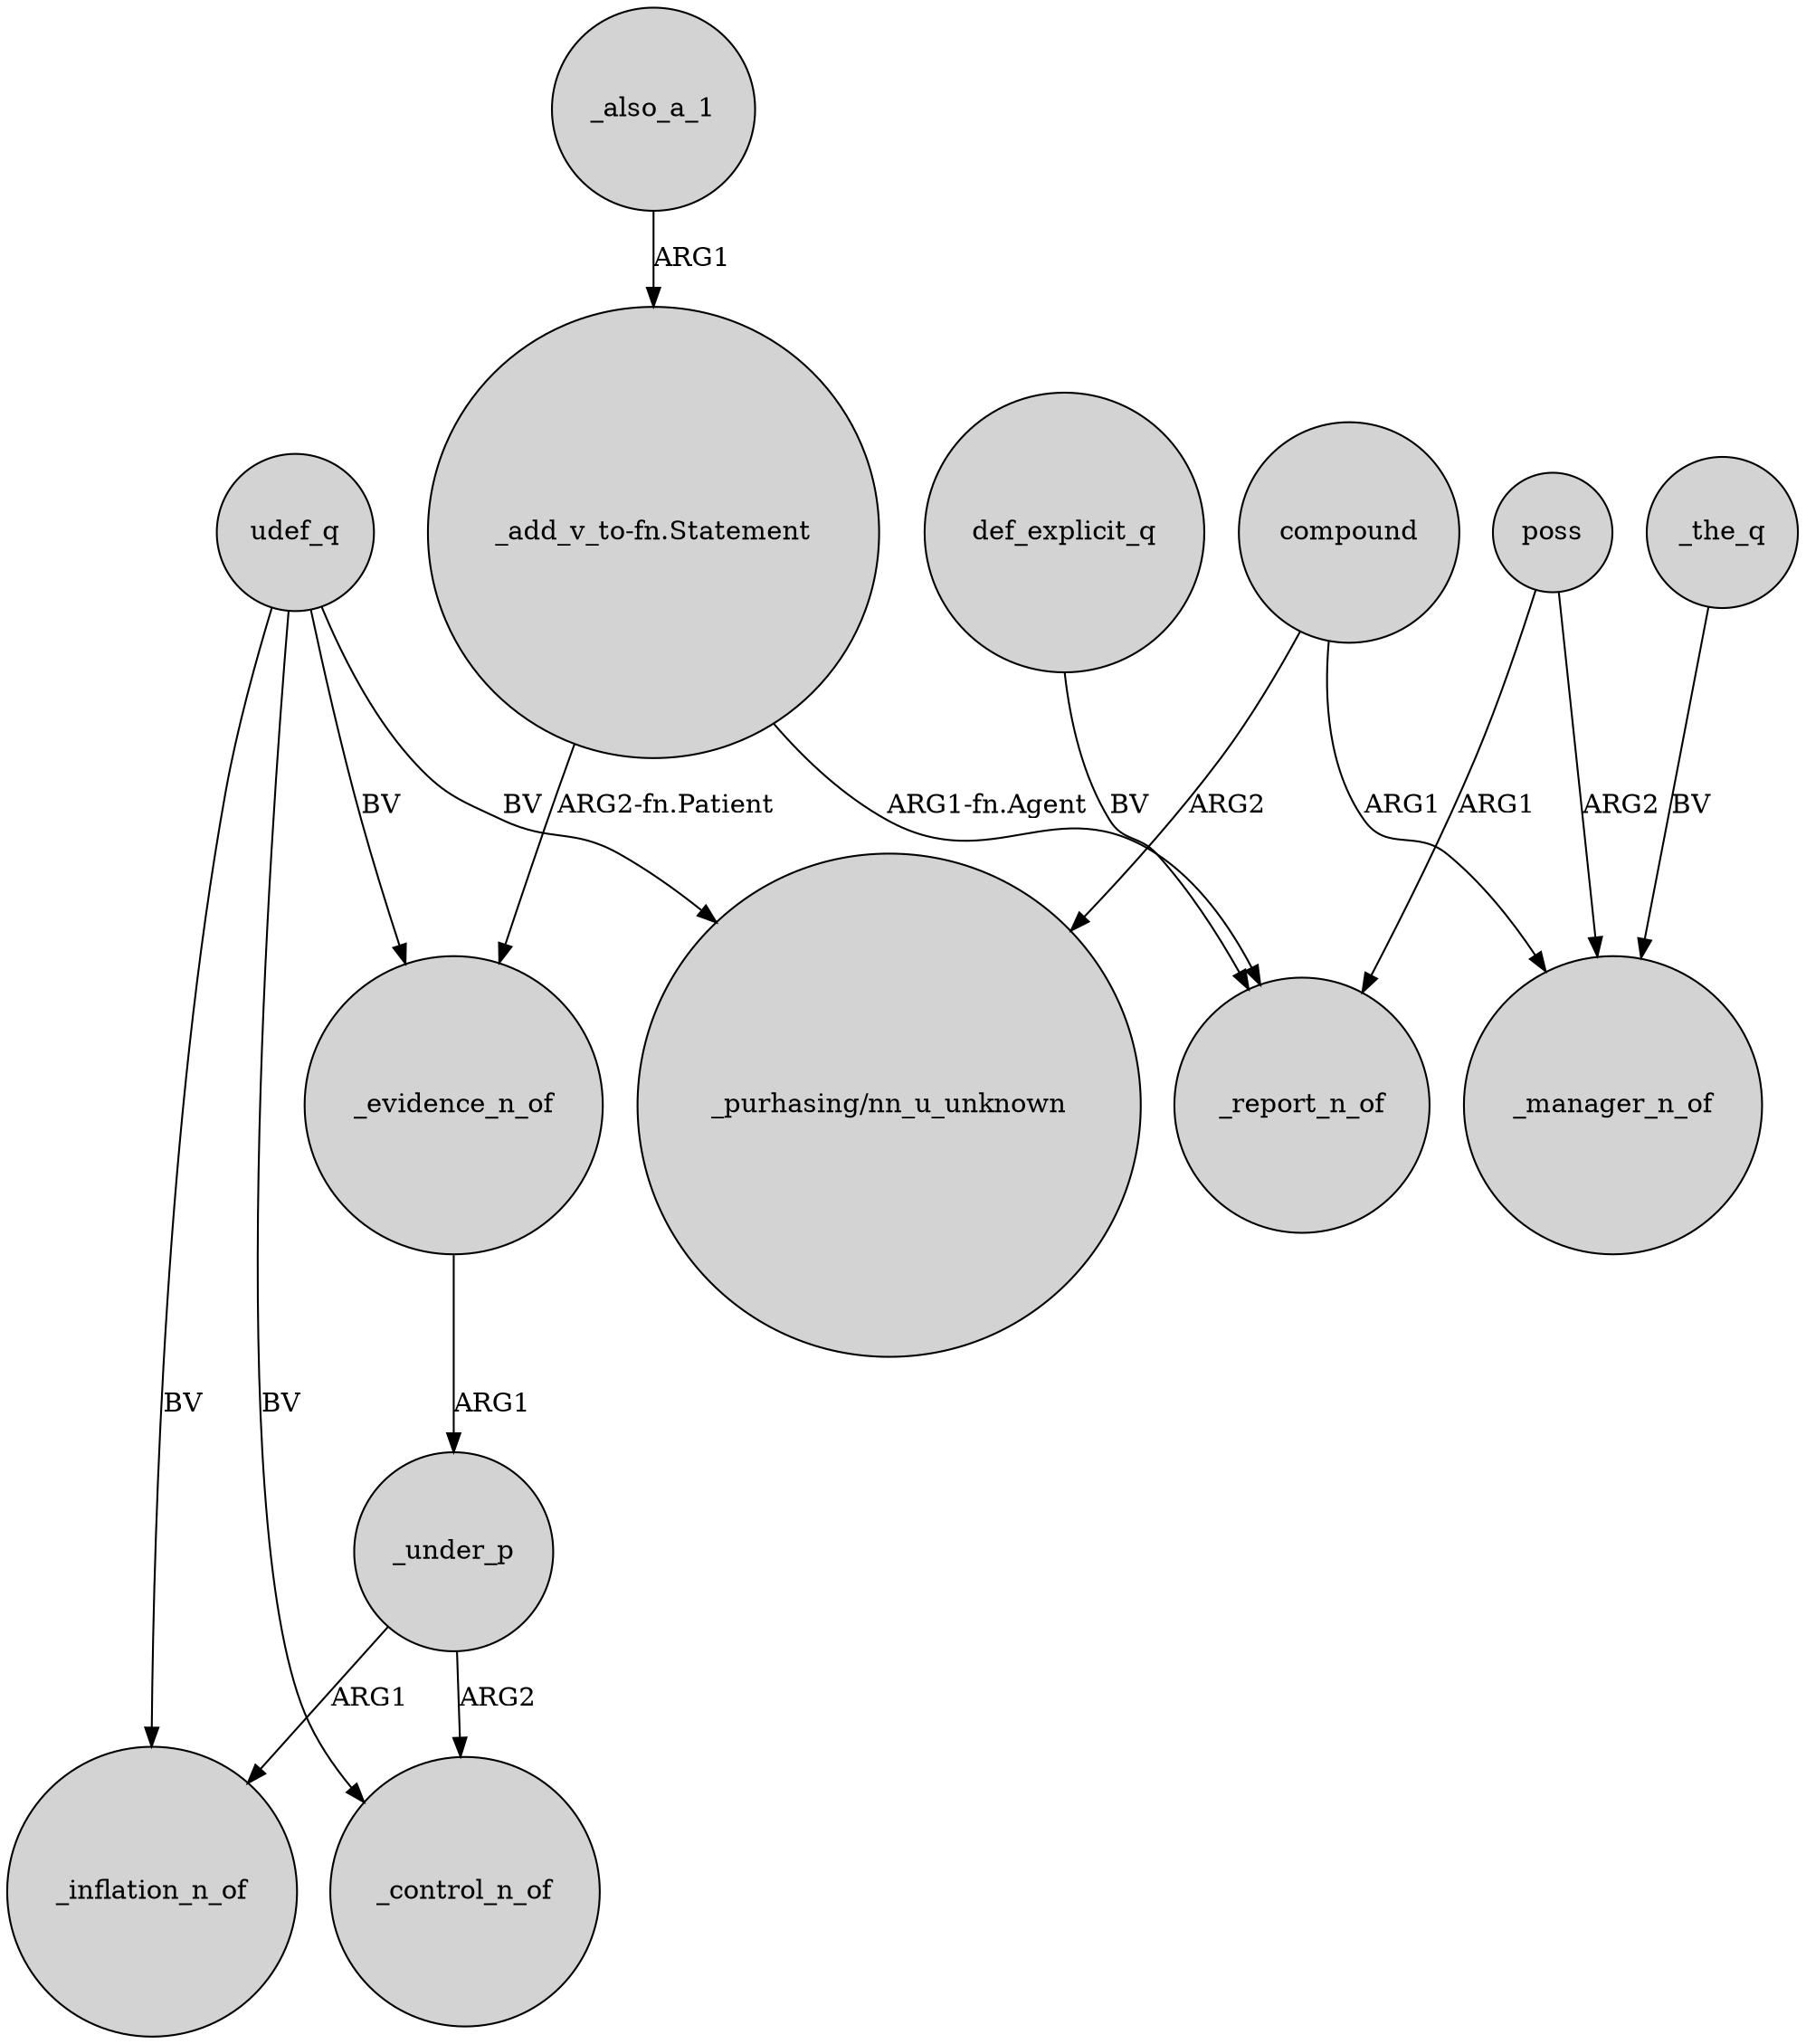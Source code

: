 digraph {
	node [shape=circle style=filled]
	udef_q -> _evidence_n_of [label=BV]
	udef_q -> _inflation_n_of [label=BV]
	udef_q -> "_purhasing/nn_u_unknown" [label=BV]
	compound -> _manager_n_of [label=ARG1]
	_the_q -> _manager_n_of [label=BV]
	poss -> _manager_n_of [label=ARG2]
	udef_q -> _control_n_of [label=BV]
	_under_p -> _control_n_of [label=ARG2]
	_evidence_n_of -> _under_p [label=ARG1]
	"_add_v_to-fn.Statement" -> _report_n_of [label="ARG1-fn.Agent"]
	compound -> "_purhasing/nn_u_unknown" [label=ARG2]
	poss -> _report_n_of [label=ARG1]
	"_add_v_to-fn.Statement" -> _evidence_n_of [label="ARG2-fn.Patient"]
	_under_p -> _inflation_n_of [label=ARG1]
	def_explicit_q -> _report_n_of [label=BV]
	_also_a_1 -> "_add_v_to-fn.Statement" [label=ARG1]
}

